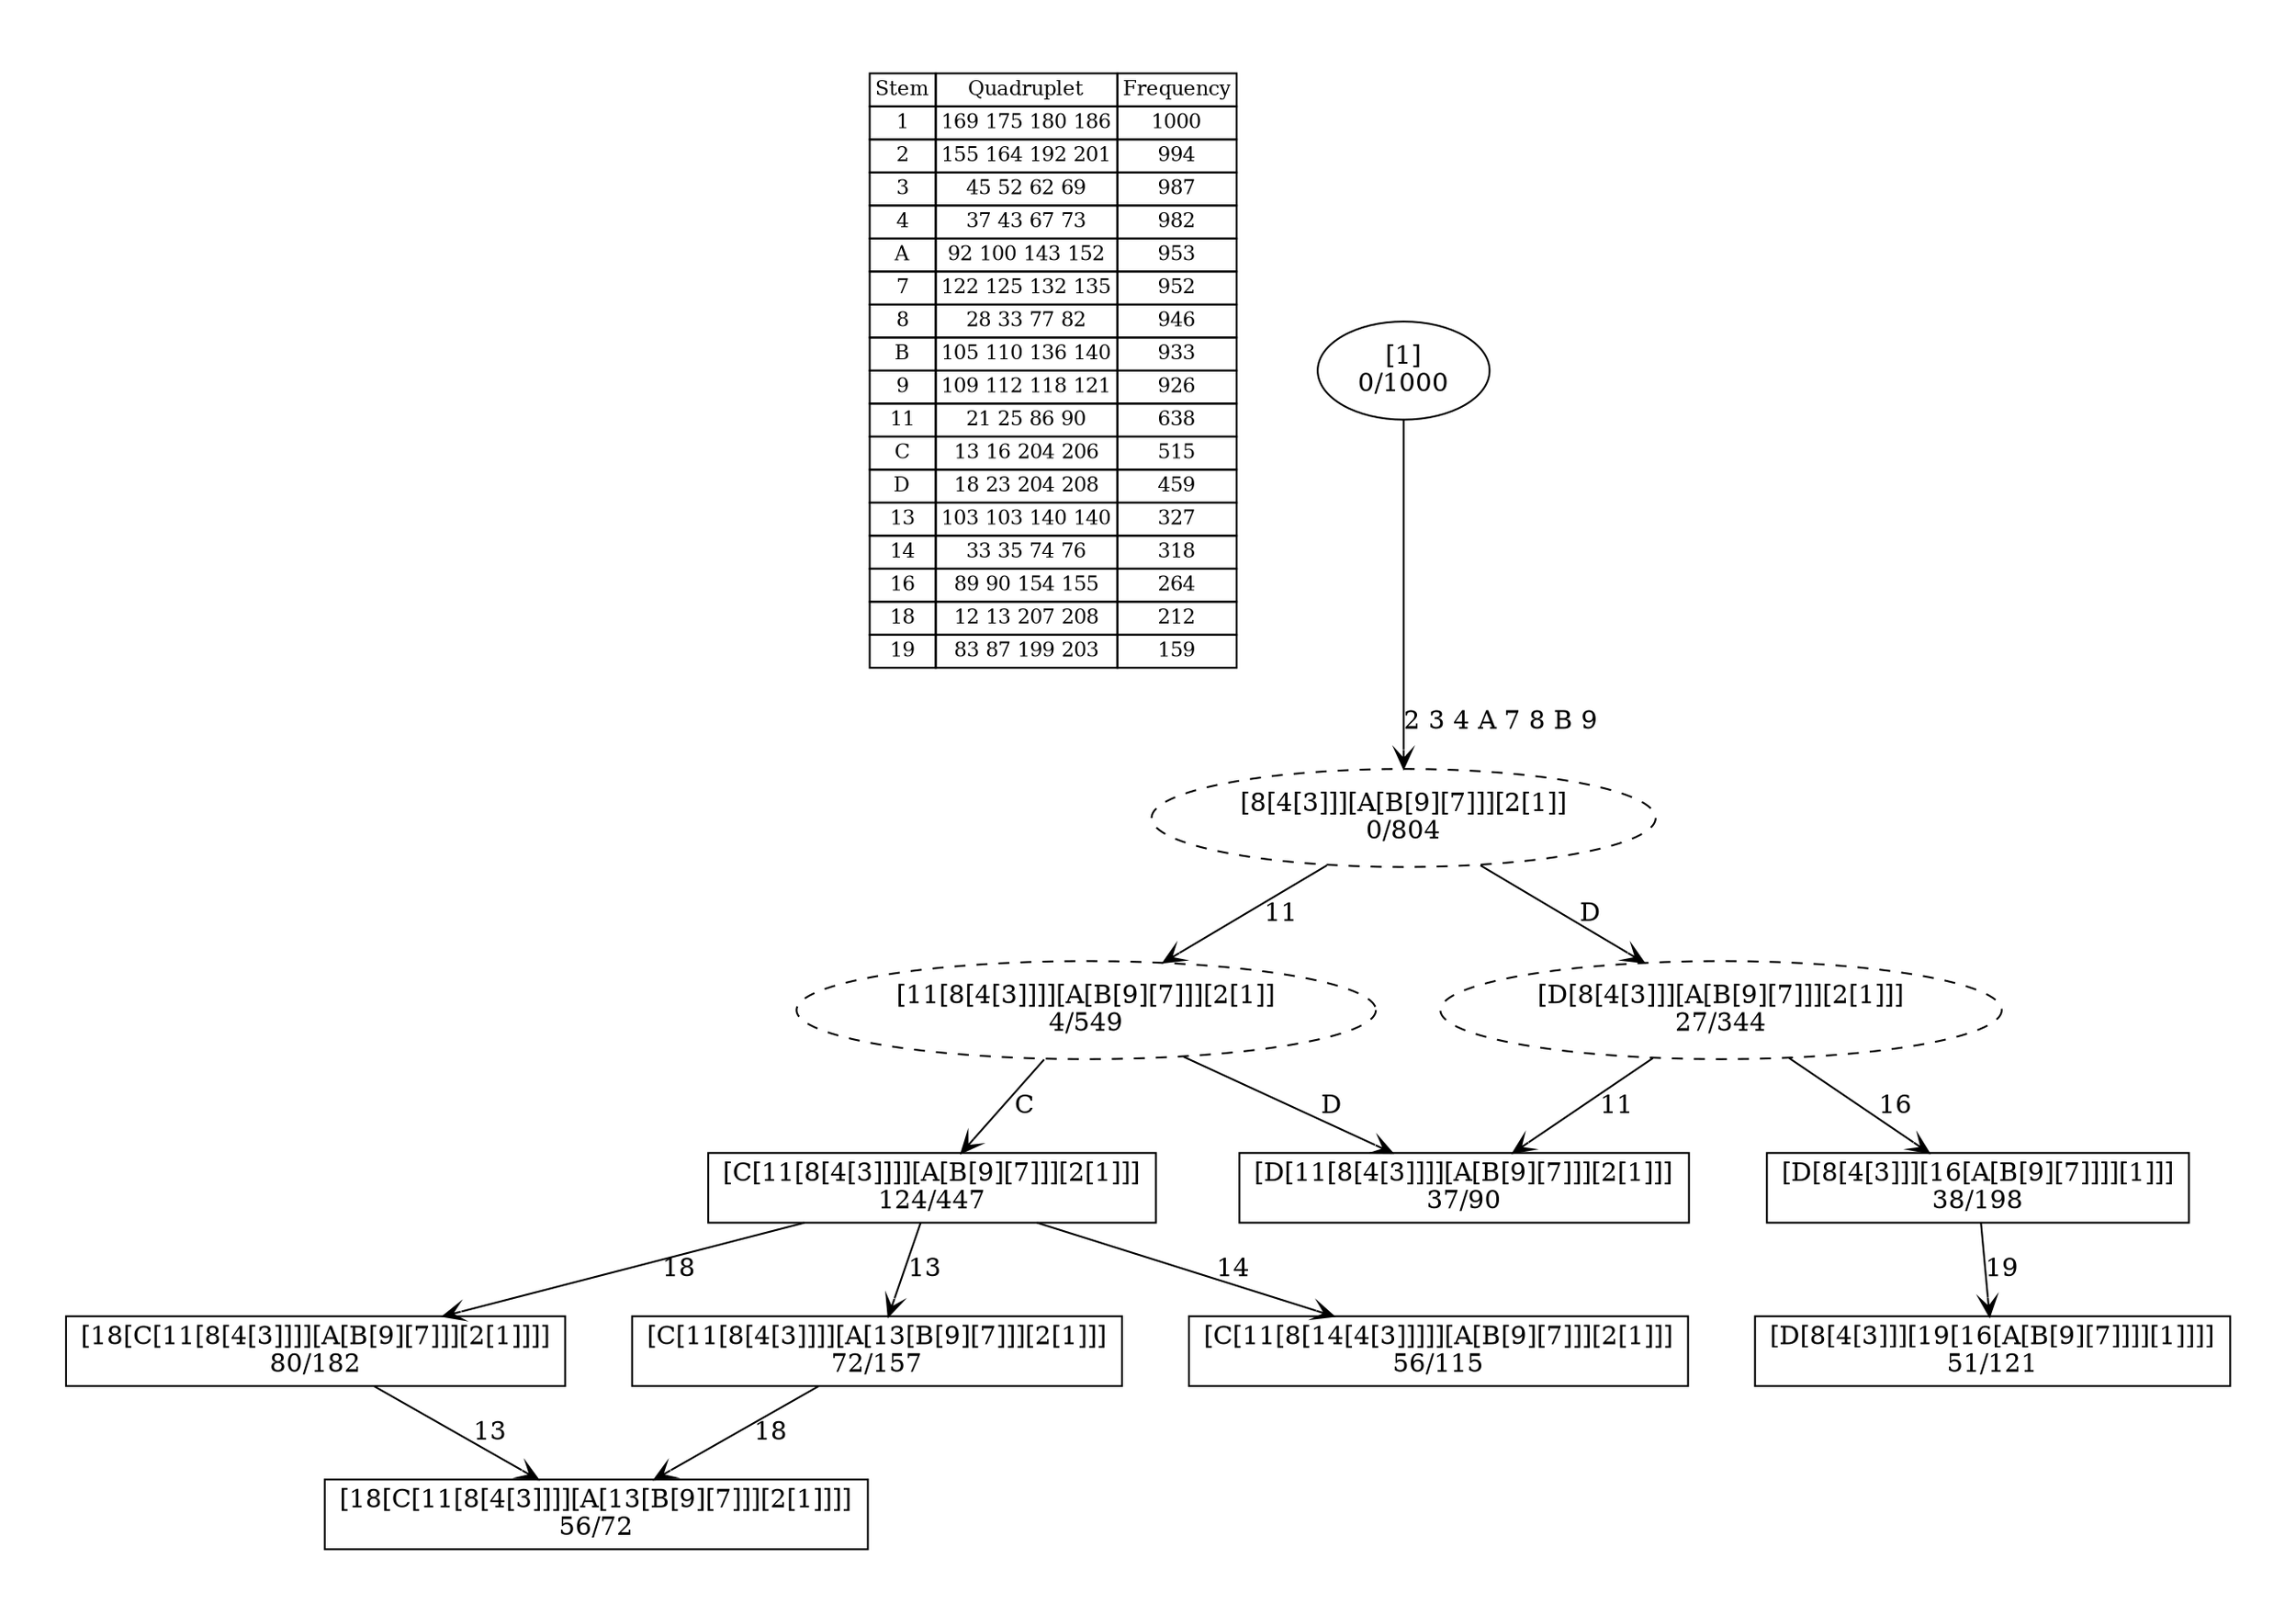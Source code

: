digraph G {
	pad = 0.5;
	nodesep = 0.5;
"legend" [label = < <table border="0" cellborder="1" cellspacing="0"><tr><td>Stem</td><td>Quadruplet</td><td>Frequency</td></tr>
<tr><td>1</td><td>169 175 180 186</td><td>1000</td></tr>
<tr><td>2</td><td>155 164 192 201</td><td>994</td></tr>
<tr><td>3</td><td>45 52 62 69</td><td>987</td></tr>
<tr><td>4</td><td>37 43 67 73</td><td>982</td></tr>
<tr><td>A</td><td>92 100 143 152</td><td>953</td></tr>
<tr><td>7</td><td>122 125 132 135</td><td>952</td></tr>
<tr><td>8</td><td>28 33 77 82</td><td>946</td></tr>
<tr><td>B</td><td>105 110 136 140</td><td>933</td></tr>
<tr><td>9</td><td>109 112 118 121</td><td>926</td></tr>
<tr><td>11</td><td>21 25 86 90</td><td>638</td></tr>
<tr><td>C</td><td>13 16 204 206</td><td>515</td></tr>
<tr><td>D</td><td>18 23 204 208</td><td>459</td></tr>
<tr><td>13</td><td>103 103 140 140</td><td>327</td></tr>
<tr><td>14</td><td>33 35 74 76</td><td>318</td></tr>
<tr><td>16</td><td>89 90 154 155</td><td>264</td></tr>
<tr><td>18</td><td>12 13 207 208</td><td>212</td></tr>
<tr><td>19</td><td>83 87 199 203</td><td>159</td></tr>
</table>>, shape = plaintext, fontsize=11];
"1 2 3 4 A 7 8 B 9 11 C " [shape = box];
"1 2 3 4 A 7 8 B 9 11 C 18 " [shape = box];
"1 2 3 4 A 7 8 B 9 11 C 13 " [shape = box];
"1 2 3 4 A 7 8 B 9 11 C 13 18 " [shape = box];
"1 2 3 4 A 7 8 B 9 11 C 14 " [shape = box];
"1 2 3 4 A 7 8 B 9 D 16 19 " [shape = box];
"1 2 3 4 A 7 8 B 9 D 16 " [shape = box];
"1 2 3 4 A 7 8 B 9 11 D " [shape = box];
"1 2 3 4 A 7 8 B 9 " [style = dashed];
"1 2 3 4 A 7 8 B 9 11 " [style = dashed];
"1 2 3 4 A 7 8 B 9 D " [style = dashed];
"1 2 3 4 A 7 8 B 9 11 C " [label = "[C[11[8[4[3]]]][A[B[9][7]]][2[1]]]\n124/447"];
"1 2 3 4 A 7 8 B 9 11 C 18 " [label = "[18[C[11[8[4[3]]]][A[B[9][7]]][2[1]]]]\n80/182"];
"1 2 3 4 A 7 8 B 9 11 C 13 " [label = "[C[11[8[4[3]]]][A[13[B[9][7]]][2[1]]]\n72/157"];
"1 2 3 4 A 7 8 B 9 11 C 13 18 " [label = "[18[C[11[8[4[3]]]][A[13[B[9][7]]][2[1]]]]\n56/72"];
"1 2 3 4 A 7 8 B 9 11 C 14 " [label = "[C[11[8[14[4[3]]]]][A[B[9][7]]][2[1]]]\n56/115"];
"1 2 3 4 A 7 8 B 9 D 16 19 " [label = "[D[8[4[3]]][19[16[A[B[9][7]]]][1]]]]\n51/121"];
"1 2 3 4 A 7 8 B 9 D 16 " [label = "[D[8[4[3]]][16[A[B[9][7]]]][1]]]\n38/198"];
"1 2 3 4 A 7 8 B 9 11 D " [label = "[D[11[8[4[3]]]][A[B[9][7]]][2[1]]]\n37/90"];
"1 2 3 4 A 7 8 B 9 " [label = "[8[4[3]]][A[B[9][7]]][2[1]]\n0/804"];
"1 2 3 4 A 7 8 B 9 11 " [label = "[11[8[4[3]]]][A[B[9][7]]][2[1]]\n4/549"];
"1 2 3 4 A 7 8 B 9 D " [label = "[D[8[4[3]]][A[B[9][7]]][2[1]]]\n27/344"];
"1 " [label = "[1]\n0/1000"];
"1 2 3 4 A 7 8 B 9 11 C " -> "1 2 3 4 A 7 8 B 9 11 C 18 " [label = "18 ", arrowhead = vee];
"1 2 3 4 A 7 8 B 9 11 C " -> "1 2 3 4 A 7 8 B 9 11 C 13 " [label = "13 ", arrowhead = vee];
"1 2 3 4 A 7 8 B 9 11 C " -> "1 2 3 4 A 7 8 B 9 11 C 14 " [label = "14 ", arrowhead = vee];
"1 2 3 4 A 7 8 B 9 11 C 18 " -> "1 2 3 4 A 7 8 B 9 11 C 13 18 " [label = "13 ", arrowhead = vee];
"1 2 3 4 A 7 8 B 9 11 C 13 " -> "1 2 3 4 A 7 8 B 9 11 C 13 18 " [label = "18 ", arrowhead = vee];
"1 2 3 4 A 7 8 B 9 D 16 " -> "1 2 3 4 A 7 8 B 9 D 16 19 " [label = "19 ", arrowhead = vee];
"1 2 3 4 A 7 8 B 9 " -> "1 2 3 4 A 7 8 B 9 11 " [label = "11 ", arrowhead = vee];
"1 2 3 4 A 7 8 B 9 " -> "1 2 3 4 A 7 8 B 9 D " [label = "D ", arrowhead = vee];
"1 2 3 4 A 7 8 B 9 11 " -> "1 2 3 4 A 7 8 B 9 11 C " [label = "C ", arrowhead = vee];
"1 2 3 4 A 7 8 B 9 11 " -> "1 2 3 4 A 7 8 B 9 11 D " [label = "D ", arrowhead = vee];
"1 2 3 4 A 7 8 B 9 D " -> "1 2 3 4 A 7 8 B 9 11 D " [label = "11 ", arrowhead = vee];
"1 2 3 4 A 7 8 B 9 D " -> "1 2 3 4 A 7 8 B 9 D 16 " [label = "16 ", arrowhead = vee];
"1 " -> "1 2 3 4 A 7 8 B 9 " [label = "2 3 4 A 7 8 B 9 ", arrowhead = vee];
}